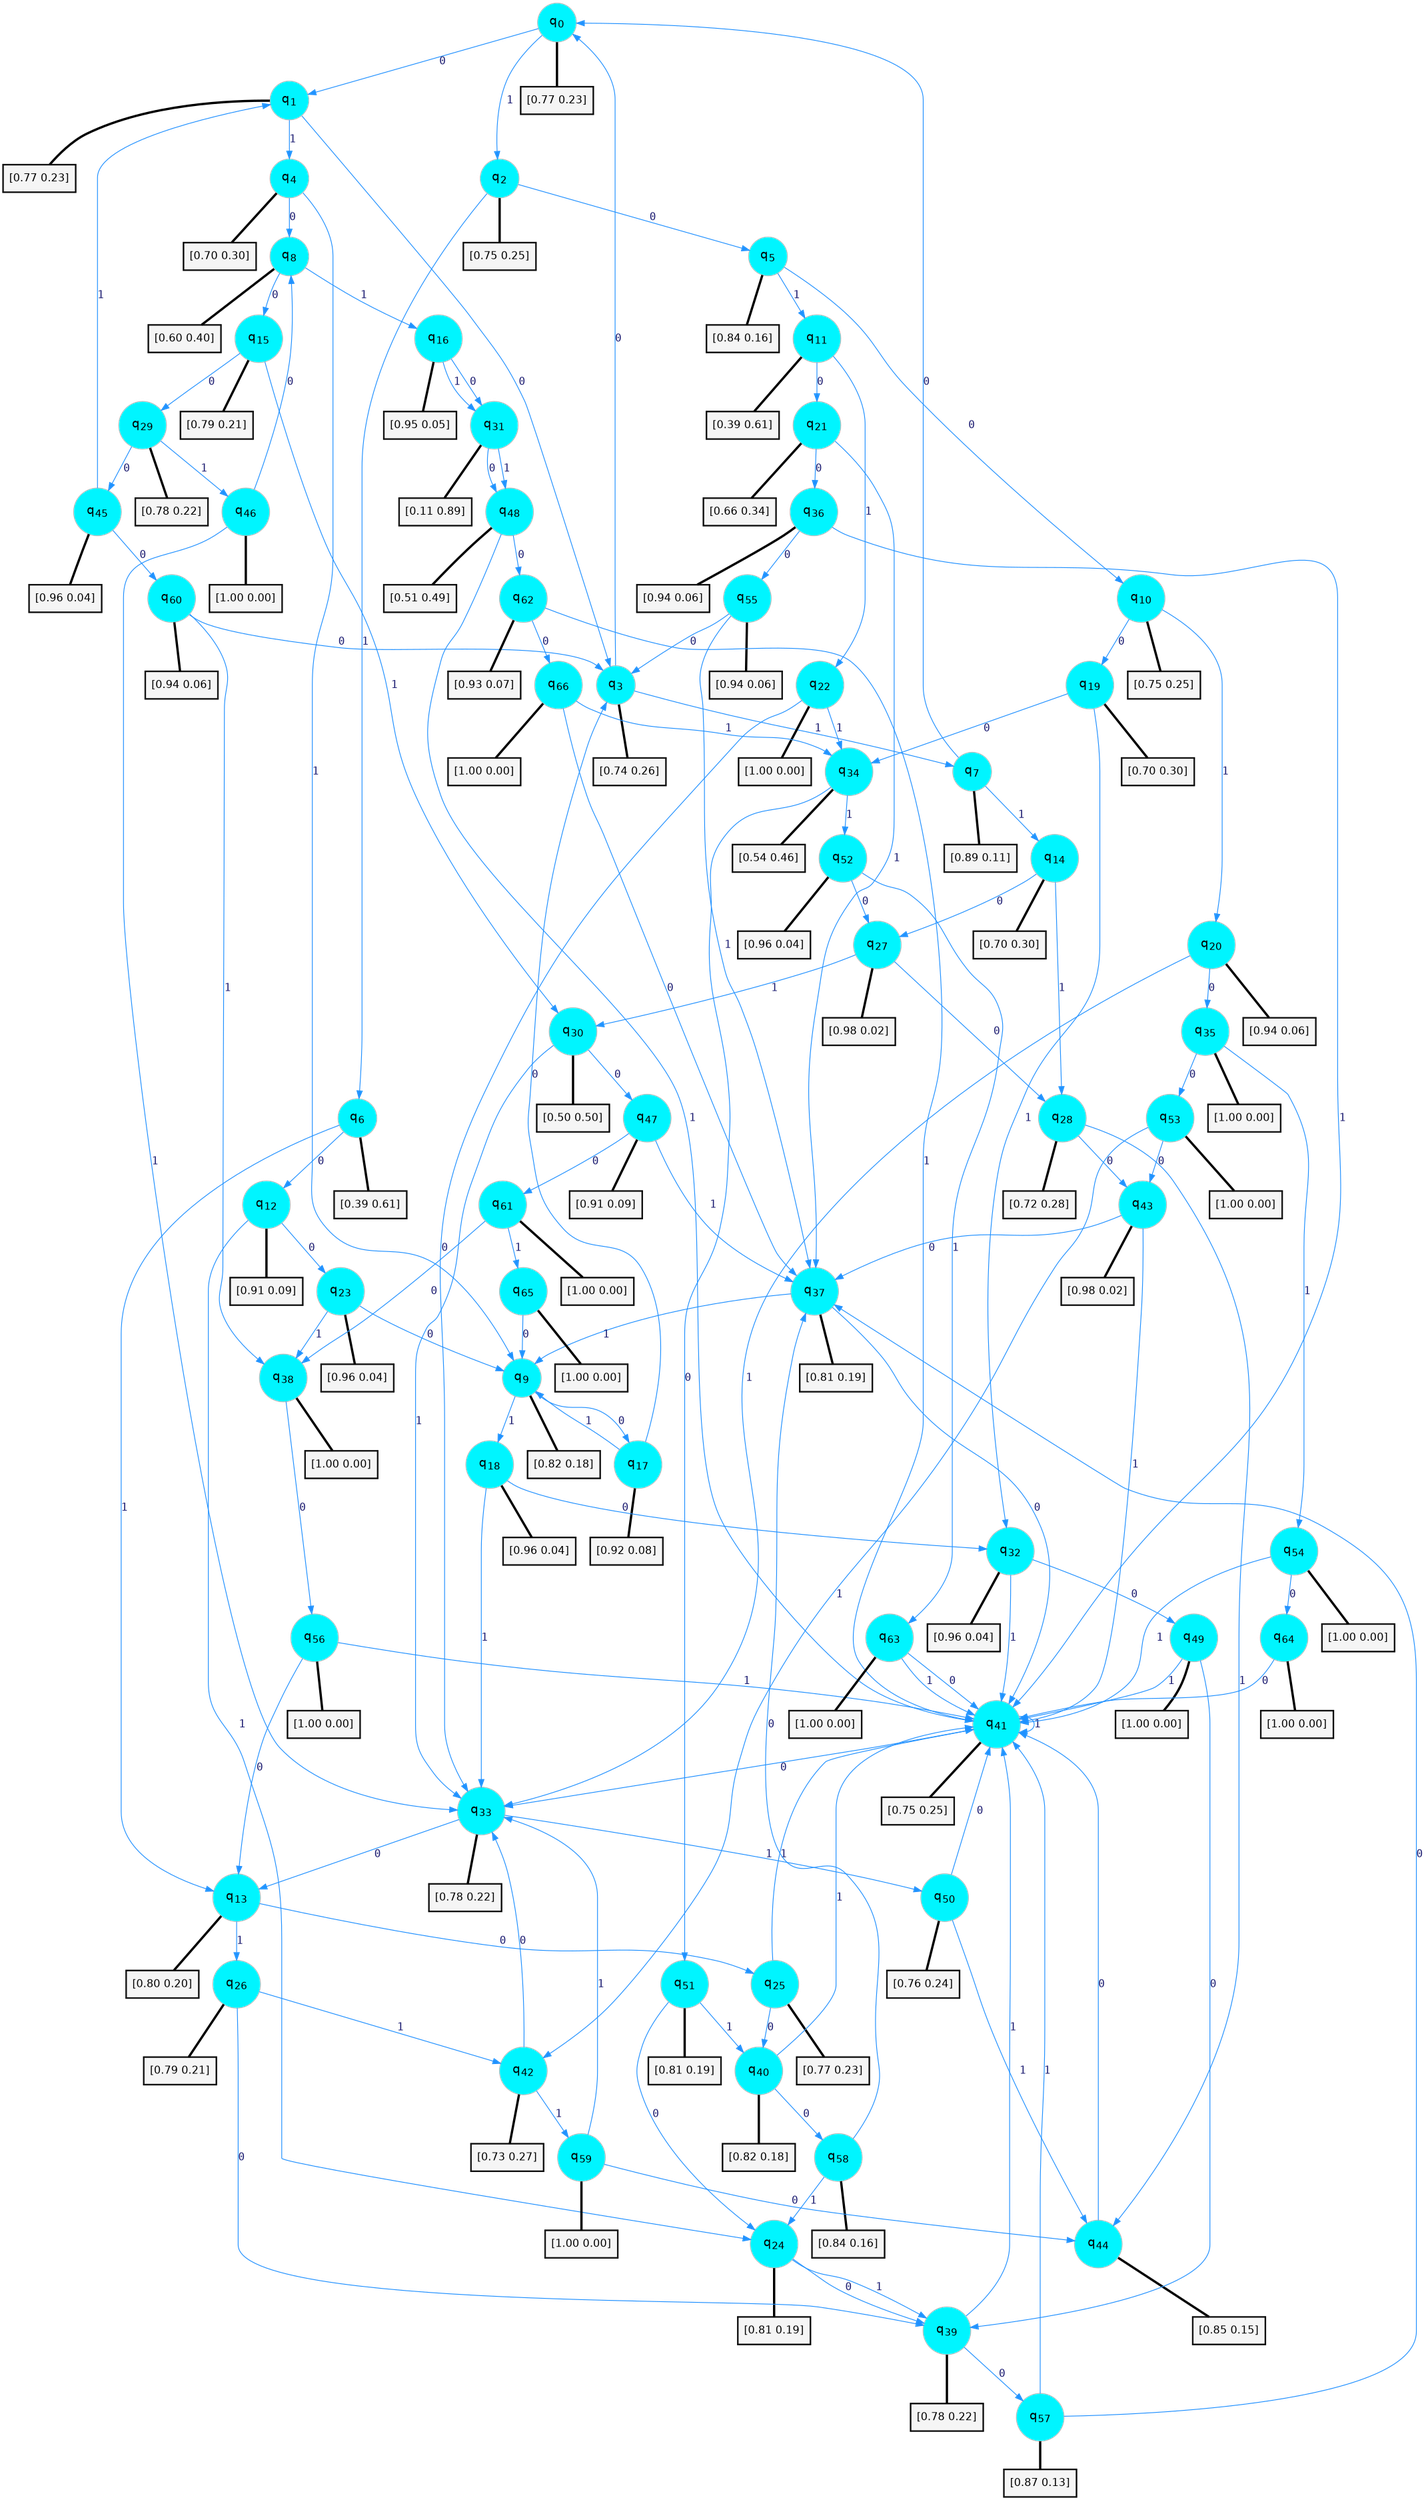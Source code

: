 digraph G {
graph [
bgcolor=transparent, dpi=300, rankdir=TD, size="40,25"];
node [
color=gray, fillcolor=turquoise1, fontcolor=black, fontname=Helvetica, fontsize=16, fontweight=bold, shape=circle, style=filled];
edge [
arrowsize=1, color=dodgerblue1, fontcolor=midnightblue, fontname=courier, fontweight=bold, penwidth=1, style=solid, weight=20];
0[label=<q<SUB>0</SUB>>];
1[label=<q<SUB>1</SUB>>];
2[label=<q<SUB>2</SUB>>];
3[label=<q<SUB>3</SUB>>];
4[label=<q<SUB>4</SUB>>];
5[label=<q<SUB>5</SUB>>];
6[label=<q<SUB>6</SUB>>];
7[label=<q<SUB>7</SUB>>];
8[label=<q<SUB>8</SUB>>];
9[label=<q<SUB>9</SUB>>];
10[label=<q<SUB>10</SUB>>];
11[label=<q<SUB>11</SUB>>];
12[label=<q<SUB>12</SUB>>];
13[label=<q<SUB>13</SUB>>];
14[label=<q<SUB>14</SUB>>];
15[label=<q<SUB>15</SUB>>];
16[label=<q<SUB>16</SUB>>];
17[label=<q<SUB>17</SUB>>];
18[label=<q<SUB>18</SUB>>];
19[label=<q<SUB>19</SUB>>];
20[label=<q<SUB>20</SUB>>];
21[label=<q<SUB>21</SUB>>];
22[label=<q<SUB>22</SUB>>];
23[label=<q<SUB>23</SUB>>];
24[label=<q<SUB>24</SUB>>];
25[label=<q<SUB>25</SUB>>];
26[label=<q<SUB>26</SUB>>];
27[label=<q<SUB>27</SUB>>];
28[label=<q<SUB>28</SUB>>];
29[label=<q<SUB>29</SUB>>];
30[label=<q<SUB>30</SUB>>];
31[label=<q<SUB>31</SUB>>];
32[label=<q<SUB>32</SUB>>];
33[label=<q<SUB>33</SUB>>];
34[label=<q<SUB>34</SUB>>];
35[label=<q<SUB>35</SUB>>];
36[label=<q<SUB>36</SUB>>];
37[label=<q<SUB>37</SUB>>];
38[label=<q<SUB>38</SUB>>];
39[label=<q<SUB>39</SUB>>];
40[label=<q<SUB>40</SUB>>];
41[label=<q<SUB>41</SUB>>];
42[label=<q<SUB>42</SUB>>];
43[label=<q<SUB>43</SUB>>];
44[label=<q<SUB>44</SUB>>];
45[label=<q<SUB>45</SUB>>];
46[label=<q<SUB>46</SUB>>];
47[label=<q<SUB>47</SUB>>];
48[label=<q<SUB>48</SUB>>];
49[label=<q<SUB>49</SUB>>];
50[label=<q<SUB>50</SUB>>];
51[label=<q<SUB>51</SUB>>];
52[label=<q<SUB>52</SUB>>];
53[label=<q<SUB>53</SUB>>];
54[label=<q<SUB>54</SUB>>];
55[label=<q<SUB>55</SUB>>];
56[label=<q<SUB>56</SUB>>];
57[label=<q<SUB>57</SUB>>];
58[label=<q<SUB>58</SUB>>];
59[label=<q<SUB>59</SUB>>];
60[label=<q<SUB>60</SUB>>];
61[label=<q<SUB>61</SUB>>];
62[label=<q<SUB>62</SUB>>];
63[label=<q<SUB>63</SUB>>];
64[label=<q<SUB>64</SUB>>];
65[label=<q<SUB>65</SUB>>];
66[label=<q<SUB>66</SUB>>];
67[label="[0.77 0.23]", shape=box,fontcolor=black, fontname=Helvetica, fontsize=14, penwidth=2, fillcolor=whitesmoke,color=black];
68[label="[0.77 0.23]", shape=box,fontcolor=black, fontname=Helvetica, fontsize=14, penwidth=2, fillcolor=whitesmoke,color=black];
69[label="[0.75 0.25]", shape=box,fontcolor=black, fontname=Helvetica, fontsize=14, penwidth=2, fillcolor=whitesmoke,color=black];
70[label="[0.74 0.26]", shape=box,fontcolor=black, fontname=Helvetica, fontsize=14, penwidth=2, fillcolor=whitesmoke,color=black];
71[label="[0.70 0.30]", shape=box,fontcolor=black, fontname=Helvetica, fontsize=14, penwidth=2, fillcolor=whitesmoke,color=black];
72[label="[0.84 0.16]", shape=box,fontcolor=black, fontname=Helvetica, fontsize=14, penwidth=2, fillcolor=whitesmoke,color=black];
73[label="[0.39 0.61]", shape=box,fontcolor=black, fontname=Helvetica, fontsize=14, penwidth=2, fillcolor=whitesmoke,color=black];
74[label="[0.89 0.11]", shape=box,fontcolor=black, fontname=Helvetica, fontsize=14, penwidth=2, fillcolor=whitesmoke,color=black];
75[label="[0.60 0.40]", shape=box,fontcolor=black, fontname=Helvetica, fontsize=14, penwidth=2, fillcolor=whitesmoke,color=black];
76[label="[0.82 0.18]", shape=box,fontcolor=black, fontname=Helvetica, fontsize=14, penwidth=2, fillcolor=whitesmoke,color=black];
77[label="[0.75 0.25]", shape=box,fontcolor=black, fontname=Helvetica, fontsize=14, penwidth=2, fillcolor=whitesmoke,color=black];
78[label="[0.39 0.61]", shape=box,fontcolor=black, fontname=Helvetica, fontsize=14, penwidth=2, fillcolor=whitesmoke,color=black];
79[label="[0.91 0.09]", shape=box,fontcolor=black, fontname=Helvetica, fontsize=14, penwidth=2, fillcolor=whitesmoke,color=black];
80[label="[0.80 0.20]", shape=box,fontcolor=black, fontname=Helvetica, fontsize=14, penwidth=2, fillcolor=whitesmoke,color=black];
81[label="[0.70 0.30]", shape=box,fontcolor=black, fontname=Helvetica, fontsize=14, penwidth=2, fillcolor=whitesmoke,color=black];
82[label="[0.79 0.21]", shape=box,fontcolor=black, fontname=Helvetica, fontsize=14, penwidth=2, fillcolor=whitesmoke,color=black];
83[label="[0.95 0.05]", shape=box,fontcolor=black, fontname=Helvetica, fontsize=14, penwidth=2, fillcolor=whitesmoke,color=black];
84[label="[0.92 0.08]", shape=box,fontcolor=black, fontname=Helvetica, fontsize=14, penwidth=2, fillcolor=whitesmoke,color=black];
85[label="[0.96 0.04]", shape=box,fontcolor=black, fontname=Helvetica, fontsize=14, penwidth=2, fillcolor=whitesmoke,color=black];
86[label="[0.70 0.30]", shape=box,fontcolor=black, fontname=Helvetica, fontsize=14, penwidth=2, fillcolor=whitesmoke,color=black];
87[label="[0.94 0.06]", shape=box,fontcolor=black, fontname=Helvetica, fontsize=14, penwidth=2, fillcolor=whitesmoke,color=black];
88[label="[0.66 0.34]", shape=box,fontcolor=black, fontname=Helvetica, fontsize=14, penwidth=2, fillcolor=whitesmoke,color=black];
89[label="[1.00 0.00]", shape=box,fontcolor=black, fontname=Helvetica, fontsize=14, penwidth=2, fillcolor=whitesmoke,color=black];
90[label="[0.96 0.04]", shape=box,fontcolor=black, fontname=Helvetica, fontsize=14, penwidth=2, fillcolor=whitesmoke,color=black];
91[label="[0.81 0.19]", shape=box,fontcolor=black, fontname=Helvetica, fontsize=14, penwidth=2, fillcolor=whitesmoke,color=black];
92[label="[0.77 0.23]", shape=box,fontcolor=black, fontname=Helvetica, fontsize=14, penwidth=2, fillcolor=whitesmoke,color=black];
93[label="[0.79 0.21]", shape=box,fontcolor=black, fontname=Helvetica, fontsize=14, penwidth=2, fillcolor=whitesmoke,color=black];
94[label="[0.98 0.02]", shape=box,fontcolor=black, fontname=Helvetica, fontsize=14, penwidth=2, fillcolor=whitesmoke,color=black];
95[label="[0.72 0.28]", shape=box,fontcolor=black, fontname=Helvetica, fontsize=14, penwidth=2, fillcolor=whitesmoke,color=black];
96[label="[0.78 0.22]", shape=box,fontcolor=black, fontname=Helvetica, fontsize=14, penwidth=2, fillcolor=whitesmoke,color=black];
97[label="[0.50 0.50]", shape=box,fontcolor=black, fontname=Helvetica, fontsize=14, penwidth=2, fillcolor=whitesmoke,color=black];
98[label="[0.11 0.89]", shape=box,fontcolor=black, fontname=Helvetica, fontsize=14, penwidth=2, fillcolor=whitesmoke,color=black];
99[label="[0.96 0.04]", shape=box,fontcolor=black, fontname=Helvetica, fontsize=14, penwidth=2, fillcolor=whitesmoke,color=black];
100[label="[0.78 0.22]", shape=box,fontcolor=black, fontname=Helvetica, fontsize=14, penwidth=2, fillcolor=whitesmoke,color=black];
101[label="[0.54 0.46]", shape=box,fontcolor=black, fontname=Helvetica, fontsize=14, penwidth=2, fillcolor=whitesmoke,color=black];
102[label="[1.00 0.00]", shape=box,fontcolor=black, fontname=Helvetica, fontsize=14, penwidth=2, fillcolor=whitesmoke,color=black];
103[label="[0.94 0.06]", shape=box,fontcolor=black, fontname=Helvetica, fontsize=14, penwidth=2, fillcolor=whitesmoke,color=black];
104[label="[0.81 0.19]", shape=box,fontcolor=black, fontname=Helvetica, fontsize=14, penwidth=2, fillcolor=whitesmoke,color=black];
105[label="[1.00 0.00]", shape=box,fontcolor=black, fontname=Helvetica, fontsize=14, penwidth=2, fillcolor=whitesmoke,color=black];
106[label="[0.78 0.22]", shape=box,fontcolor=black, fontname=Helvetica, fontsize=14, penwidth=2, fillcolor=whitesmoke,color=black];
107[label="[0.82 0.18]", shape=box,fontcolor=black, fontname=Helvetica, fontsize=14, penwidth=2, fillcolor=whitesmoke,color=black];
108[label="[0.75 0.25]", shape=box,fontcolor=black, fontname=Helvetica, fontsize=14, penwidth=2, fillcolor=whitesmoke,color=black];
109[label="[0.73 0.27]", shape=box,fontcolor=black, fontname=Helvetica, fontsize=14, penwidth=2, fillcolor=whitesmoke,color=black];
110[label="[0.98 0.02]", shape=box,fontcolor=black, fontname=Helvetica, fontsize=14, penwidth=2, fillcolor=whitesmoke,color=black];
111[label="[0.85 0.15]", shape=box,fontcolor=black, fontname=Helvetica, fontsize=14, penwidth=2, fillcolor=whitesmoke,color=black];
112[label="[0.96 0.04]", shape=box,fontcolor=black, fontname=Helvetica, fontsize=14, penwidth=2, fillcolor=whitesmoke,color=black];
113[label="[1.00 0.00]", shape=box,fontcolor=black, fontname=Helvetica, fontsize=14, penwidth=2, fillcolor=whitesmoke,color=black];
114[label="[0.91 0.09]", shape=box,fontcolor=black, fontname=Helvetica, fontsize=14, penwidth=2, fillcolor=whitesmoke,color=black];
115[label="[0.51 0.49]", shape=box,fontcolor=black, fontname=Helvetica, fontsize=14, penwidth=2, fillcolor=whitesmoke,color=black];
116[label="[1.00 0.00]", shape=box,fontcolor=black, fontname=Helvetica, fontsize=14, penwidth=2, fillcolor=whitesmoke,color=black];
117[label="[0.76 0.24]", shape=box,fontcolor=black, fontname=Helvetica, fontsize=14, penwidth=2, fillcolor=whitesmoke,color=black];
118[label="[0.81 0.19]", shape=box,fontcolor=black, fontname=Helvetica, fontsize=14, penwidth=2, fillcolor=whitesmoke,color=black];
119[label="[0.96 0.04]", shape=box,fontcolor=black, fontname=Helvetica, fontsize=14, penwidth=2, fillcolor=whitesmoke,color=black];
120[label="[1.00 0.00]", shape=box,fontcolor=black, fontname=Helvetica, fontsize=14, penwidth=2, fillcolor=whitesmoke,color=black];
121[label="[1.00 0.00]", shape=box,fontcolor=black, fontname=Helvetica, fontsize=14, penwidth=2, fillcolor=whitesmoke,color=black];
122[label="[0.94 0.06]", shape=box,fontcolor=black, fontname=Helvetica, fontsize=14, penwidth=2, fillcolor=whitesmoke,color=black];
123[label="[1.00 0.00]", shape=box,fontcolor=black, fontname=Helvetica, fontsize=14, penwidth=2, fillcolor=whitesmoke,color=black];
124[label="[0.87 0.13]", shape=box,fontcolor=black, fontname=Helvetica, fontsize=14, penwidth=2, fillcolor=whitesmoke,color=black];
125[label="[0.84 0.16]", shape=box,fontcolor=black, fontname=Helvetica, fontsize=14, penwidth=2, fillcolor=whitesmoke,color=black];
126[label="[1.00 0.00]", shape=box,fontcolor=black, fontname=Helvetica, fontsize=14, penwidth=2, fillcolor=whitesmoke,color=black];
127[label="[0.94 0.06]", shape=box,fontcolor=black, fontname=Helvetica, fontsize=14, penwidth=2, fillcolor=whitesmoke,color=black];
128[label="[1.00 0.00]", shape=box,fontcolor=black, fontname=Helvetica, fontsize=14, penwidth=2, fillcolor=whitesmoke,color=black];
129[label="[0.93 0.07]", shape=box,fontcolor=black, fontname=Helvetica, fontsize=14, penwidth=2, fillcolor=whitesmoke,color=black];
130[label="[1.00 0.00]", shape=box,fontcolor=black, fontname=Helvetica, fontsize=14, penwidth=2, fillcolor=whitesmoke,color=black];
131[label="[1.00 0.00]", shape=box,fontcolor=black, fontname=Helvetica, fontsize=14, penwidth=2, fillcolor=whitesmoke,color=black];
132[label="[1.00 0.00]", shape=box,fontcolor=black, fontname=Helvetica, fontsize=14, penwidth=2, fillcolor=whitesmoke,color=black];
133[label="[1.00 0.00]", shape=box,fontcolor=black, fontname=Helvetica, fontsize=14, penwidth=2, fillcolor=whitesmoke,color=black];
0->1 [label=0];
0->2 [label=1];
0->67 [arrowhead=none, penwidth=3,color=black];
1->3 [label=0];
1->4 [label=1];
1->68 [arrowhead=none, penwidth=3,color=black];
2->5 [label=0];
2->6 [label=1];
2->69 [arrowhead=none, penwidth=3,color=black];
3->0 [label=0];
3->7 [label=1];
3->70 [arrowhead=none, penwidth=3,color=black];
4->8 [label=0];
4->9 [label=1];
4->71 [arrowhead=none, penwidth=3,color=black];
5->10 [label=0];
5->11 [label=1];
5->72 [arrowhead=none, penwidth=3,color=black];
6->12 [label=0];
6->13 [label=1];
6->73 [arrowhead=none, penwidth=3,color=black];
7->0 [label=0];
7->14 [label=1];
7->74 [arrowhead=none, penwidth=3,color=black];
8->15 [label=0];
8->16 [label=1];
8->75 [arrowhead=none, penwidth=3,color=black];
9->17 [label=0];
9->18 [label=1];
9->76 [arrowhead=none, penwidth=3,color=black];
10->19 [label=0];
10->20 [label=1];
10->77 [arrowhead=none, penwidth=3,color=black];
11->21 [label=0];
11->22 [label=1];
11->78 [arrowhead=none, penwidth=3,color=black];
12->23 [label=0];
12->24 [label=1];
12->79 [arrowhead=none, penwidth=3,color=black];
13->25 [label=0];
13->26 [label=1];
13->80 [arrowhead=none, penwidth=3,color=black];
14->27 [label=0];
14->28 [label=1];
14->81 [arrowhead=none, penwidth=3,color=black];
15->29 [label=0];
15->30 [label=1];
15->82 [arrowhead=none, penwidth=3,color=black];
16->31 [label=0];
16->31 [label=1];
16->83 [arrowhead=none, penwidth=3,color=black];
17->3 [label=0];
17->9 [label=1];
17->84 [arrowhead=none, penwidth=3,color=black];
18->32 [label=0];
18->33 [label=1];
18->85 [arrowhead=none, penwidth=3,color=black];
19->34 [label=0];
19->32 [label=1];
19->86 [arrowhead=none, penwidth=3,color=black];
20->35 [label=0];
20->33 [label=1];
20->87 [arrowhead=none, penwidth=3,color=black];
21->36 [label=0];
21->37 [label=1];
21->88 [arrowhead=none, penwidth=3,color=black];
22->33 [label=0];
22->34 [label=1];
22->89 [arrowhead=none, penwidth=3,color=black];
23->9 [label=0];
23->38 [label=1];
23->90 [arrowhead=none, penwidth=3,color=black];
24->39 [label=0];
24->39 [label=1];
24->91 [arrowhead=none, penwidth=3,color=black];
25->40 [label=0];
25->41 [label=1];
25->92 [arrowhead=none, penwidth=3,color=black];
26->39 [label=0];
26->42 [label=1];
26->93 [arrowhead=none, penwidth=3,color=black];
27->28 [label=0];
27->30 [label=1];
27->94 [arrowhead=none, penwidth=3,color=black];
28->43 [label=0];
28->44 [label=1];
28->95 [arrowhead=none, penwidth=3,color=black];
29->45 [label=0];
29->46 [label=1];
29->96 [arrowhead=none, penwidth=3,color=black];
30->47 [label=0];
30->33 [label=1];
30->97 [arrowhead=none, penwidth=3,color=black];
31->48 [label=0];
31->48 [label=1];
31->98 [arrowhead=none, penwidth=3,color=black];
32->49 [label=0];
32->41 [label=1];
32->99 [arrowhead=none, penwidth=3,color=black];
33->13 [label=0];
33->50 [label=1];
33->100 [arrowhead=none, penwidth=3,color=black];
34->51 [label=0];
34->52 [label=1];
34->101 [arrowhead=none, penwidth=3,color=black];
35->53 [label=0];
35->54 [label=1];
35->102 [arrowhead=none, penwidth=3,color=black];
36->55 [label=0];
36->41 [label=1];
36->103 [arrowhead=none, penwidth=3,color=black];
37->41 [label=0];
37->9 [label=1];
37->104 [arrowhead=none, penwidth=3,color=black];
38->56 [label=0];
38->105 [arrowhead=none, penwidth=3,color=black];
39->57 [label=0];
39->41 [label=1];
39->106 [arrowhead=none, penwidth=3,color=black];
40->58 [label=0];
40->41 [label=1];
40->107 [arrowhead=none, penwidth=3,color=black];
41->33 [label=0];
41->41 [label=1];
41->108 [arrowhead=none, penwidth=3,color=black];
42->33 [label=0];
42->59 [label=1];
42->109 [arrowhead=none, penwidth=3,color=black];
43->37 [label=0];
43->41 [label=1];
43->110 [arrowhead=none, penwidth=3,color=black];
44->41 [label=0];
44->111 [arrowhead=none, penwidth=3,color=black];
45->60 [label=0];
45->1 [label=1];
45->112 [arrowhead=none, penwidth=3,color=black];
46->8 [label=0];
46->33 [label=1];
46->113 [arrowhead=none, penwidth=3,color=black];
47->61 [label=0];
47->37 [label=1];
47->114 [arrowhead=none, penwidth=3,color=black];
48->62 [label=0];
48->41 [label=1];
48->115 [arrowhead=none, penwidth=3,color=black];
49->39 [label=0];
49->41 [label=1];
49->116 [arrowhead=none, penwidth=3,color=black];
50->41 [label=0];
50->44 [label=1];
50->117 [arrowhead=none, penwidth=3,color=black];
51->24 [label=0];
51->40 [label=1];
51->118 [arrowhead=none, penwidth=3,color=black];
52->27 [label=0];
52->63 [label=1];
52->119 [arrowhead=none, penwidth=3,color=black];
53->43 [label=0];
53->42 [label=1];
53->120 [arrowhead=none, penwidth=3,color=black];
54->64 [label=0];
54->41 [label=1];
54->121 [arrowhead=none, penwidth=3,color=black];
55->3 [label=0];
55->37 [label=1];
55->122 [arrowhead=none, penwidth=3,color=black];
56->13 [label=0];
56->41 [label=1];
56->123 [arrowhead=none, penwidth=3,color=black];
57->37 [label=0];
57->41 [label=1];
57->124 [arrowhead=none, penwidth=3,color=black];
58->37 [label=0];
58->24 [label=1];
58->125 [arrowhead=none, penwidth=3,color=black];
59->44 [label=0];
59->33 [label=1];
59->126 [arrowhead=none, penwidth=3,color=black];
60->3 [label=0];
60->38 [label=1];
60->127 [arrowhead=none, penwidth=3,color=black];
61->38 [label=0];
61->65 [label=1];
61->128 [arrowhead=none, penwidth=3,color=black];
62->66 [label=0];
62->41 [label=1];
62->129 [arrowhead=none, penwidth=3,color=black];
63->41 [label=0];
63->41 [label=1];
63->130 [arrowhead=none, penwidth=3,color=black];
64->41 [label=0];
64->131 [arrowhead=none, penwidth=3,color=black];
65->9 [label=0];
65->132 [arrowhead=none, penwidth=3,color=black];
66->37 [label=0];
66->34 [label=1];
66->133 [arrowhead=none, penwidth=3,color=black];
}
